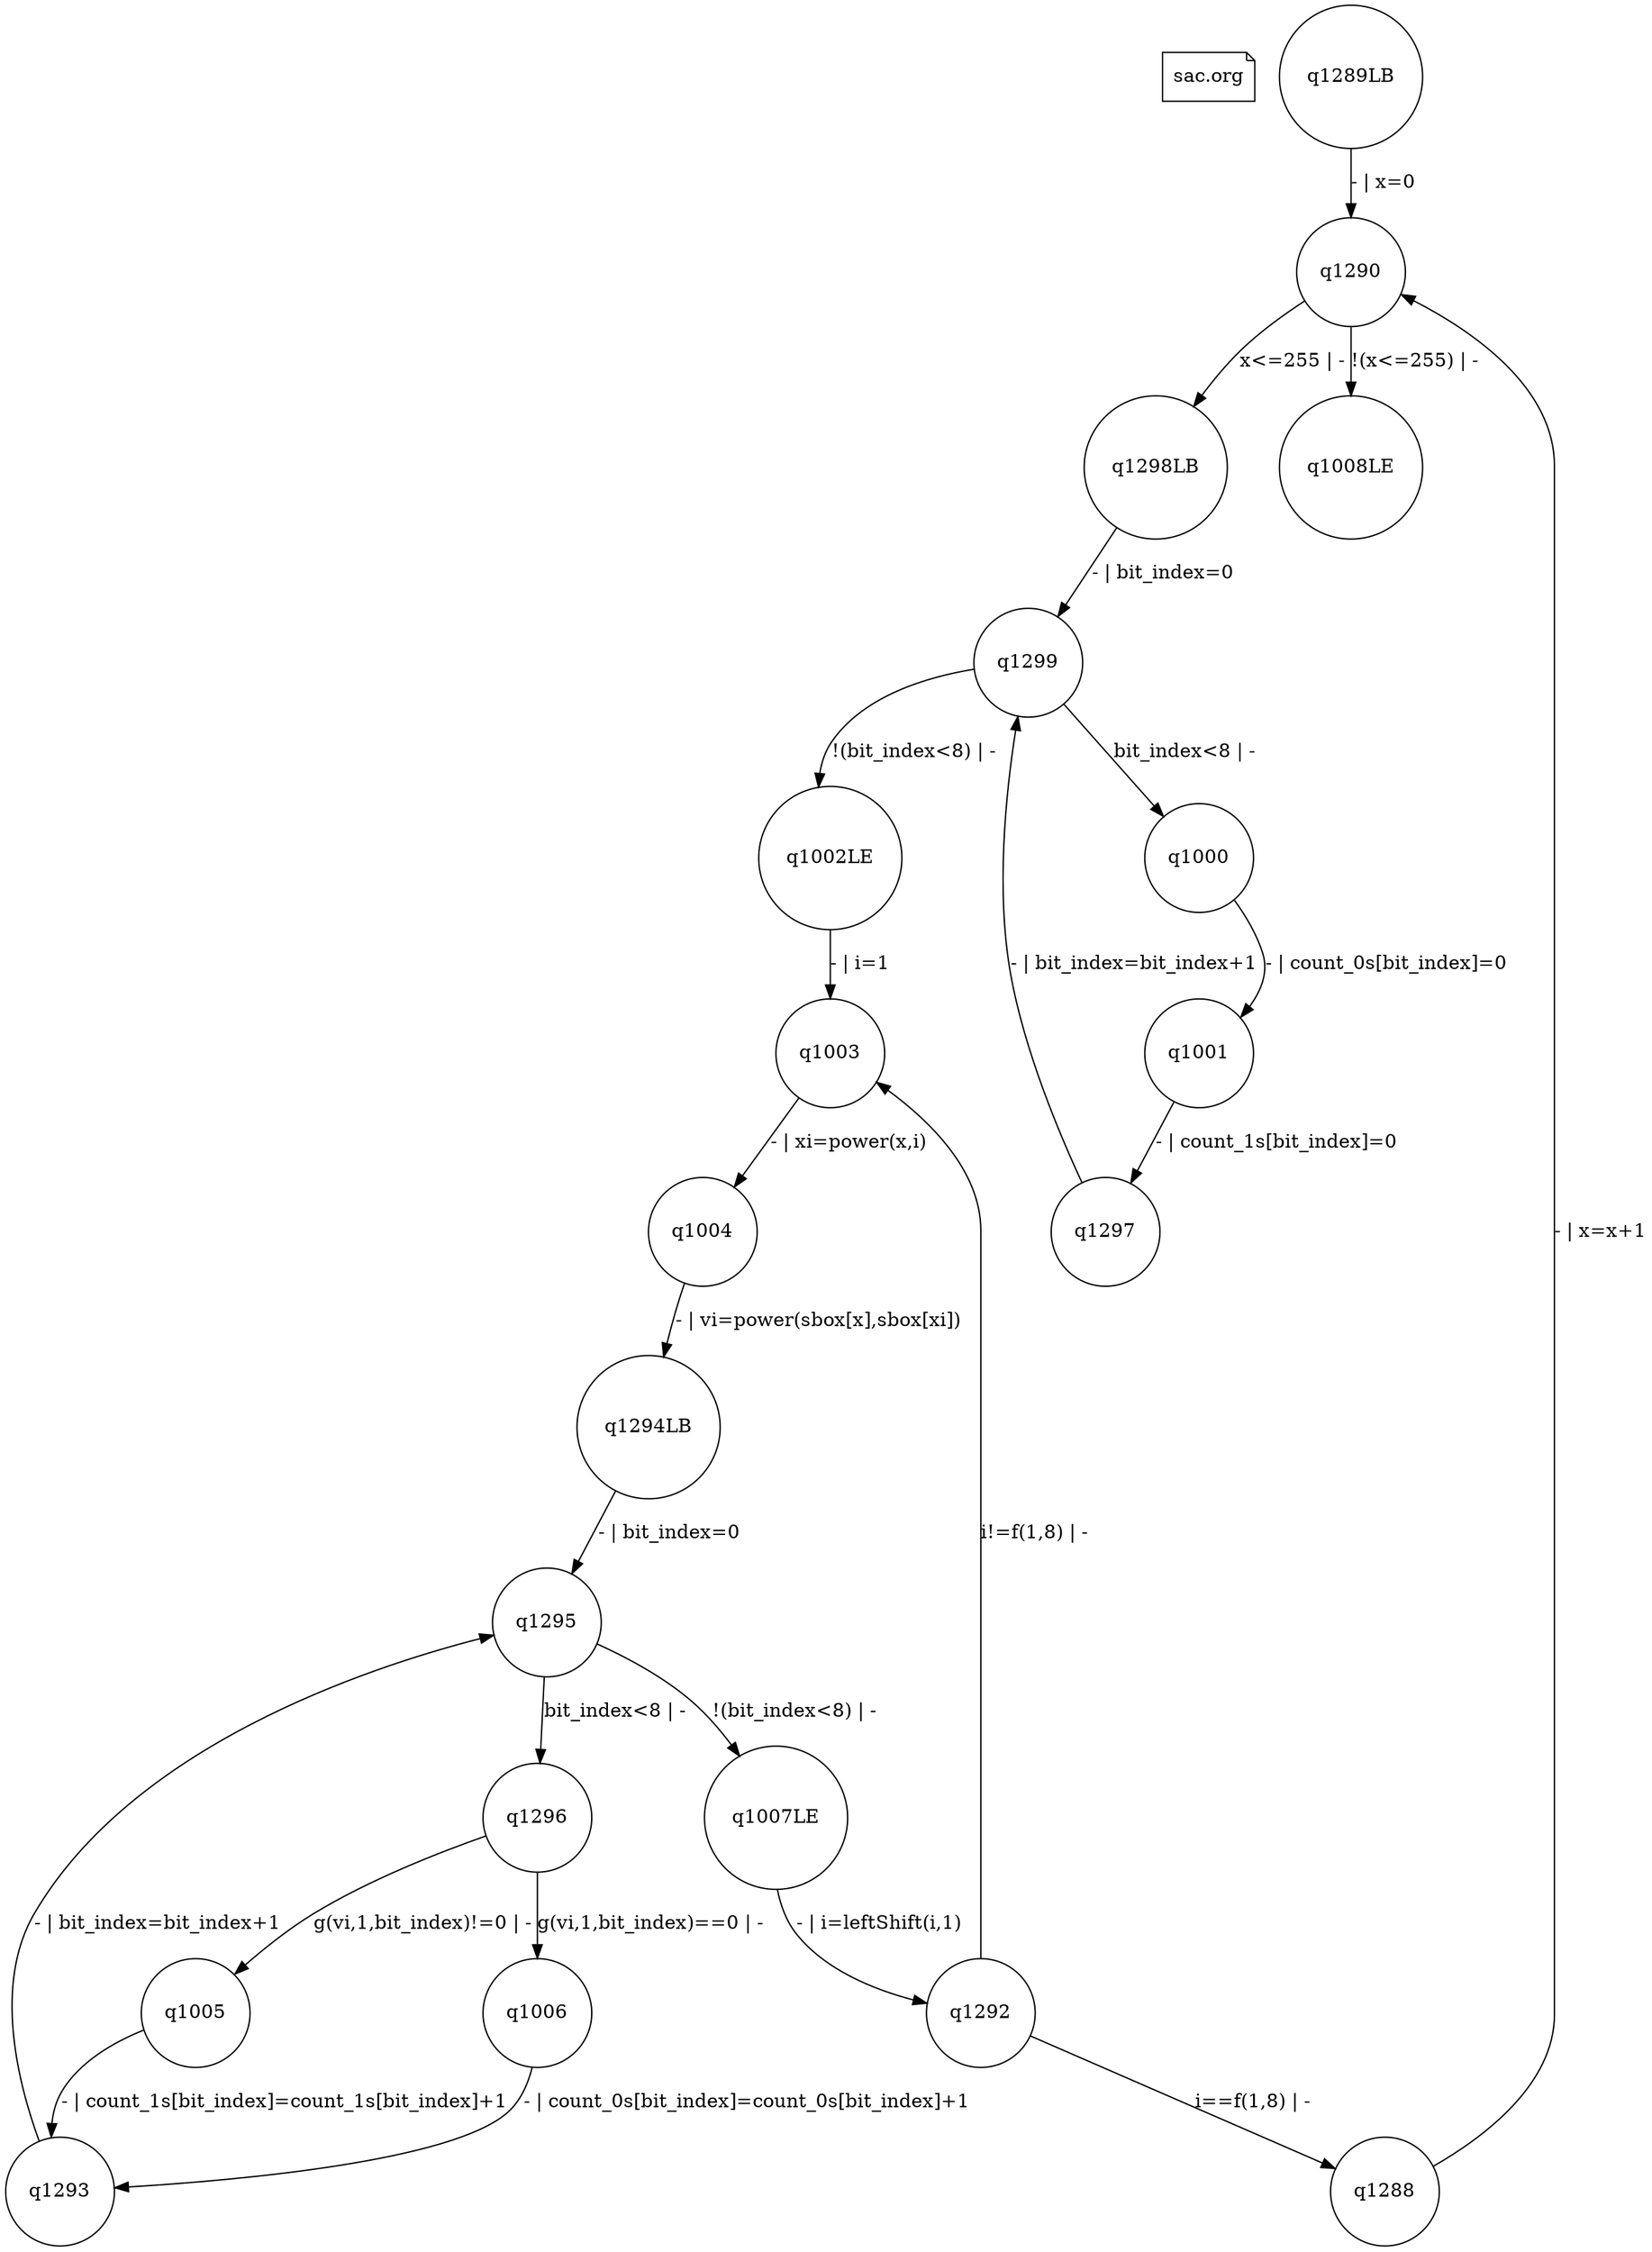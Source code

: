 digraph fsmdIndot {

"sac.org" [shape=note];
q1289LB [shape=circle];
q1290 [shape=circle];
q1289LB -> q1290 [label="- | x=0"];
q1290 [shape=circle];
q1298LB [shape=circle];
q1290 -> q1298LB [label="x<=255 | -"];
q1008LE [shape=circle];
q1290 -> q1008LE [label="!(x<=255) | -"];
q1298LB [shape=circle];
q1299 [shape=circle];
q1298LB -> q1299 [label="- | bit_index=0"];
q1299 [shape=circle];
q1000 [shape=circle];
q1299 -> q1000 [label="bit_index<8 | -"];
q1002LE [shape=circle];
q1299 -> q1002LE [label="!(bit_index<8) | -"];
q1000 [shape=circle];
q1001 [shape=circle];
q1000 -> q1001 [label="- | count_0s[bit_index]=0"];
q1001 [shape=circle];
q1297 [shape=circle];
q1001 -> q1297 [label="- | count_1s[bit_index]=0"];
q1297 [shape=circle];
q1299 [shape=circle];
q1297 -> q1299 [label="- | bit_index=bit_index+1"];
q1002LE [shape=circle];
q1003 [shape=circle];
q1002LE -> q1003 [label="- | i=1"];
q1003 [shape=circle];
q1004 [shape=circle];
q1003 -> q1004 [label="- | xi=power(x,i)"];
q1004 [shape=circle];
q1294LB [shape=circle];
q1004 -> q1294LB [label="- | vi=power(sbox[x],sbox[xi])"];
q1294LB [shape=circle];
q1295 [shape=circle];
q1294LB -> q1295 [label="- | bit_index=0"];
q1295 [shape=circle];
q1296 [shape=circle];
q1295 -> q1296 [label="bit_index<8 | -"];
q1007LE [shape=circle];
q1295 -> q1007LE [label="!(bit_index<8) | -"];
q1296 [shape=circle];
q1005 [shape=circle];
q1296 -> q1005 [label="g(vi,1,bit_index)!=0 | -"];
q1006 [shape=circle];
q1296 -> q1006 [label="g(vi,1,bit_index)==0 | -"];
q1005 [shape=circle];
q1293 [shape=circle];
q1005 -> q1293 [label="- | count_1s[bit_index]=count_1s[bit_index]+1"];
q1006 [shape=circle];
q1293 [shape=circle];
q1006 -> q1293 [label="- | count_0s[bit_index]=count_0s[bit_index]+1"];
q1293 [shape=circle];
q1295 [shape=circle];
q1293 -> q1295 [label="- | bit_index=bit_index+1"];
q1007LE [shape=circle];
q1292 [shape=circle];
q1007LE -> q1292 [label="- | i=leftShift(i,1)"];
q1292 [shape=circle];
q1003 [shape=circle];
q1292 -> q1003 [label="i!=f(1,8) | -"];
q1288 [shape=circle];
q1292 -> q1288 [label="i==f(1,8) | -"];
q1288 [shape=circle];
q1290 [shape=circle];
q1288 -> q1290 [label="- | x=x+1"];

}
